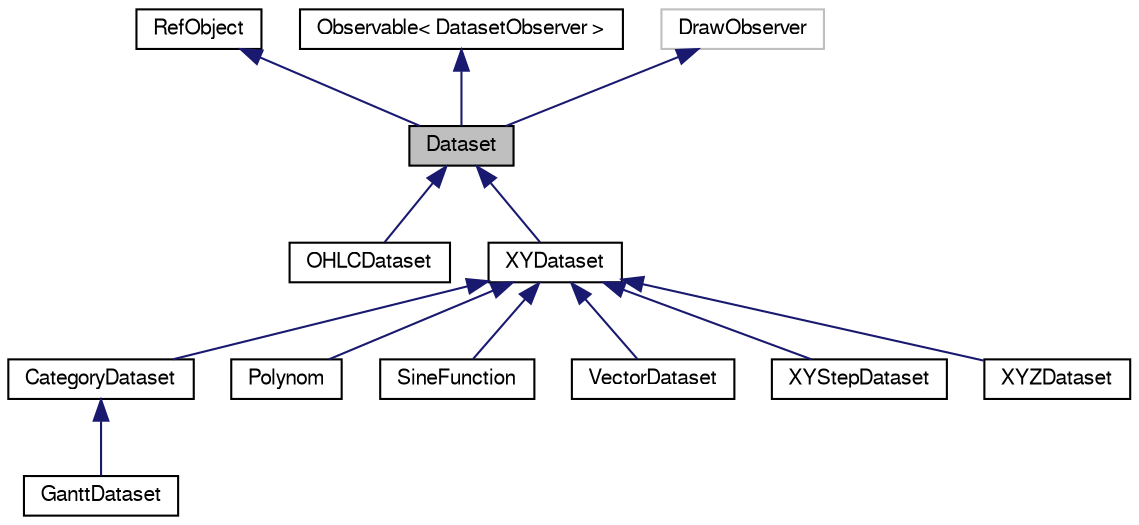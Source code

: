 digraph G
{
  bgcolor="transparent";
  edge [fontname="FreeSans",fontsize="10",labelfontname="FreeSans",labelfontsize="10"];
  node [fontname="FreeSans",fontsize="10",shape=record];
  Node1 [label="Dataset",height=0.2,width=0.4,color="black", fillcolor="grey75", style="filled" fontcolor="black"];
  Node2 -> Node1 [dir=back,color="midnightblue",fontsize="10",style="solid",fontname="FreeSans"];
  Node2 [label="RefObject",height=0.2,width=0.4,color="black",URL="$classRefObject.html"];
  Node3 -> Node1 [dir=back,color="midnightblue",fontsize="10",style="solid",fontname="FreeSans"];
  Node3 [label="Observable\< DatasetObserver \>",height=0.2,width=0.4,color="black",URL="$classObservable.html"];
  Node4 -> Node1 [dir=back,color="midnightblue",fontsize="10",style="solid",fontname="FreeSans"];
  Node4 [label="DrawObserver",height=0.2,width=0.4,color="grey75"];
  Node1 -> Node5 [dir=back,color="midnightblue",fontsize="10",style="solid",fontname="FreeSans"];
  Node5 [label="OHLCDataset",height=0.2,width=0.4,color="black",URL="$classOHLCDataset.html"];
  Node1 -> Node6 [dir=back,color="midnightblue",fontsize="10",style="solid",fontname="FreeSans"];
  Node6 [label="XYDataset",height=0.2,width=0.4,color="black",URL="$classXYDataset.html"];
  Node6 -> Node7 [dir=back,color="midnightblue",fontsize="10",style="solid",fontname="FreeSans"];
  Node7 [label="CategoryDataset",height=0.2,width=0.4,color="black",URL="$classCategoryDataset.html"];
  Node7 -> Node8 [dir=back,color="midnightblue",fontsize="10",style="solid",fontname="FreeSans"];
  Node8 [label="GanttDataset",height=0.2,width=0.4,color="black",URL="$classGanttDataset.html"];
  Node6 -> Node9 [dir=back,color="midnightblue",fontsize="10",style="solid",fontname="FreeSans"];
  Node9 [label="Polynom",height=0.2,width=0.4,color="black",URL="$classPolynom.html"];
  Node6 -> Node10 [dir=back,color="midnightblue",fontsize="10",style="solid",fontname="FreeSans"];
  Node10 [label="SineFunction",height=0.2,width=0.4,color="black",URL="$classSineFunction.html"];
  Node6 -> Node11 [dir=back,color="midnightblue",fontsize="10",style="solid",fontname="FreeSans"];
  Node11 [label="VectorDataset",height=0.2,width=0.4,color="black",URL="$classVectorDataset.html"];
  Node6 -> Node12 [dir=back,color="midnightblue",fontsize="10",style="solid",fontname="FreeSans"];
  Node12 [label="XYStepDataset",height=0.2,width=0.4,color="black",URL="$classXYStepDataset.html"];
  Node6 -> Node13 [dir=back,color="midnightblue",fontsize="10",style="solid",fontname="FreeSans"];
  Node13 [label="XYZDataset",height=0.2,width=0.4,color="black",URL="$classXYZDataset.html"];
}
